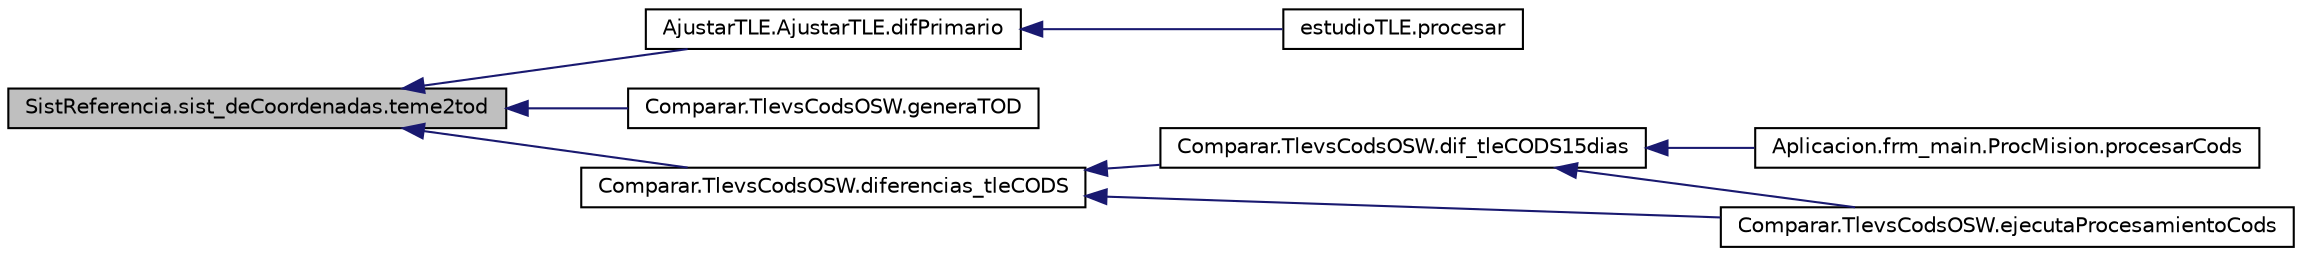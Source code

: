 digraph G
{
  edge [fontname="Helvetica",fontsize="10",labelfontname="Helvetica",labelfontsize="10"];
  node [fontname="Helvetica",fontsize="10",shape=record];
  rankdir="LR";
  Node1 [label="SistReferencia.sist_deCoordenadas.teme2tod",height=0.2,width=0.4,color="black", fillcolor="grey75", style="filled" fontcolor="black"];
  Node1 -> Node2 [dir="back",color="midnightblue",fontsize="10",style="solid"];
  Node2 [label="AjustarTLE.AjustarTLE.difPrimario",height=0.2,width=0.4,color="black", fillcolor="white", style="filled",URL="$namespace_ajustar_t_l_e_1_1_ajustar_t_l_e.html#a55606547afe873c79e7365c980522508"];
  Node2 -> Node3 [dir="back",color="midnightblue",fontsize="10",style="solid"];
  Node3 [label="estudioTLE.procesar",height=0.2,width=0.4,color="black", fillcolor="white", style="filled",URL="$namespaceestudio_t_l_e.html#a05f5fb07809e9aed4c1d036c20f31d2d"];
  Node1 -> Node4 [dir="back",color="midnightblue",fontsize="10",style="solid"];
  Node4 [label="Comparar.TlevsCodsOSW.generaTOD",height=0.2,width=0.4,color="black", fillcolor="white", style="filled",URL="$namespace_comparar_1_1_tlevs_cods_o_s_w.html#addec5aabcf3b30ff227ac4f1536fd487"];
  Node1 -> Node5 [dir="back",color="midnightblue",fontsize="10",style="solid"];
  Node5 [label="Comparar.TlevsCodsOSW.diferencias_tleCODS",height=0.2,width=0.4,color="black", fillcolor="white", style="filled",URL="$namespace_comparar_1_1_tlevs_cods_o_s_w.html#ac1b5420da32e09d495acb8c770def128"];
  Node5 -> Node6 [dir="back",color="midnightblue",fontsize="10",style="solid"];
  Node6 [label="Comparar.TlevsCodsOSW.dif_tleCODS15dias",height=0.2,width=0.4,color="black", fillcolor="white", style="filled",URL="$namespace_comparar_1_1_tlevs_cods_o_s_w.html#a6a99a99f88bff2b4a515cba6aa466a88"];
  Node6 -> Node7 [dir="back",color="midnightblue",fontsize="10",style="solid"];
  Node7 [label="Aplicacion.frm_main.ProcMision.procesarCods",height=0.2,width=0.4,color="black", fillcolor="white", style="filled",URL="$class_aplicacion_1_1frm__main_1_1_proc_mision.html#a833aec7ff42fabde02e729e5ab5e5a44"];
  Node6 -> Node8 [dir="back",color="midnightblue",fontsize="10",style="solid"];
  Node8 [label="Comparar.TlevsCodsOSW.ejecutaProcesamientoCods",height=0.2,width=0.4,color="black", fillcolor="white", style="filled",URL="$namespace_comparar_1_1_tlevs_cods_o_s_w.html#aceeb4d968f06abd2e044e25db4fb0585"];
  Node5 -> Node8 [dir="back",color="midnightblue",fontsize="10",style="solid"];
}
